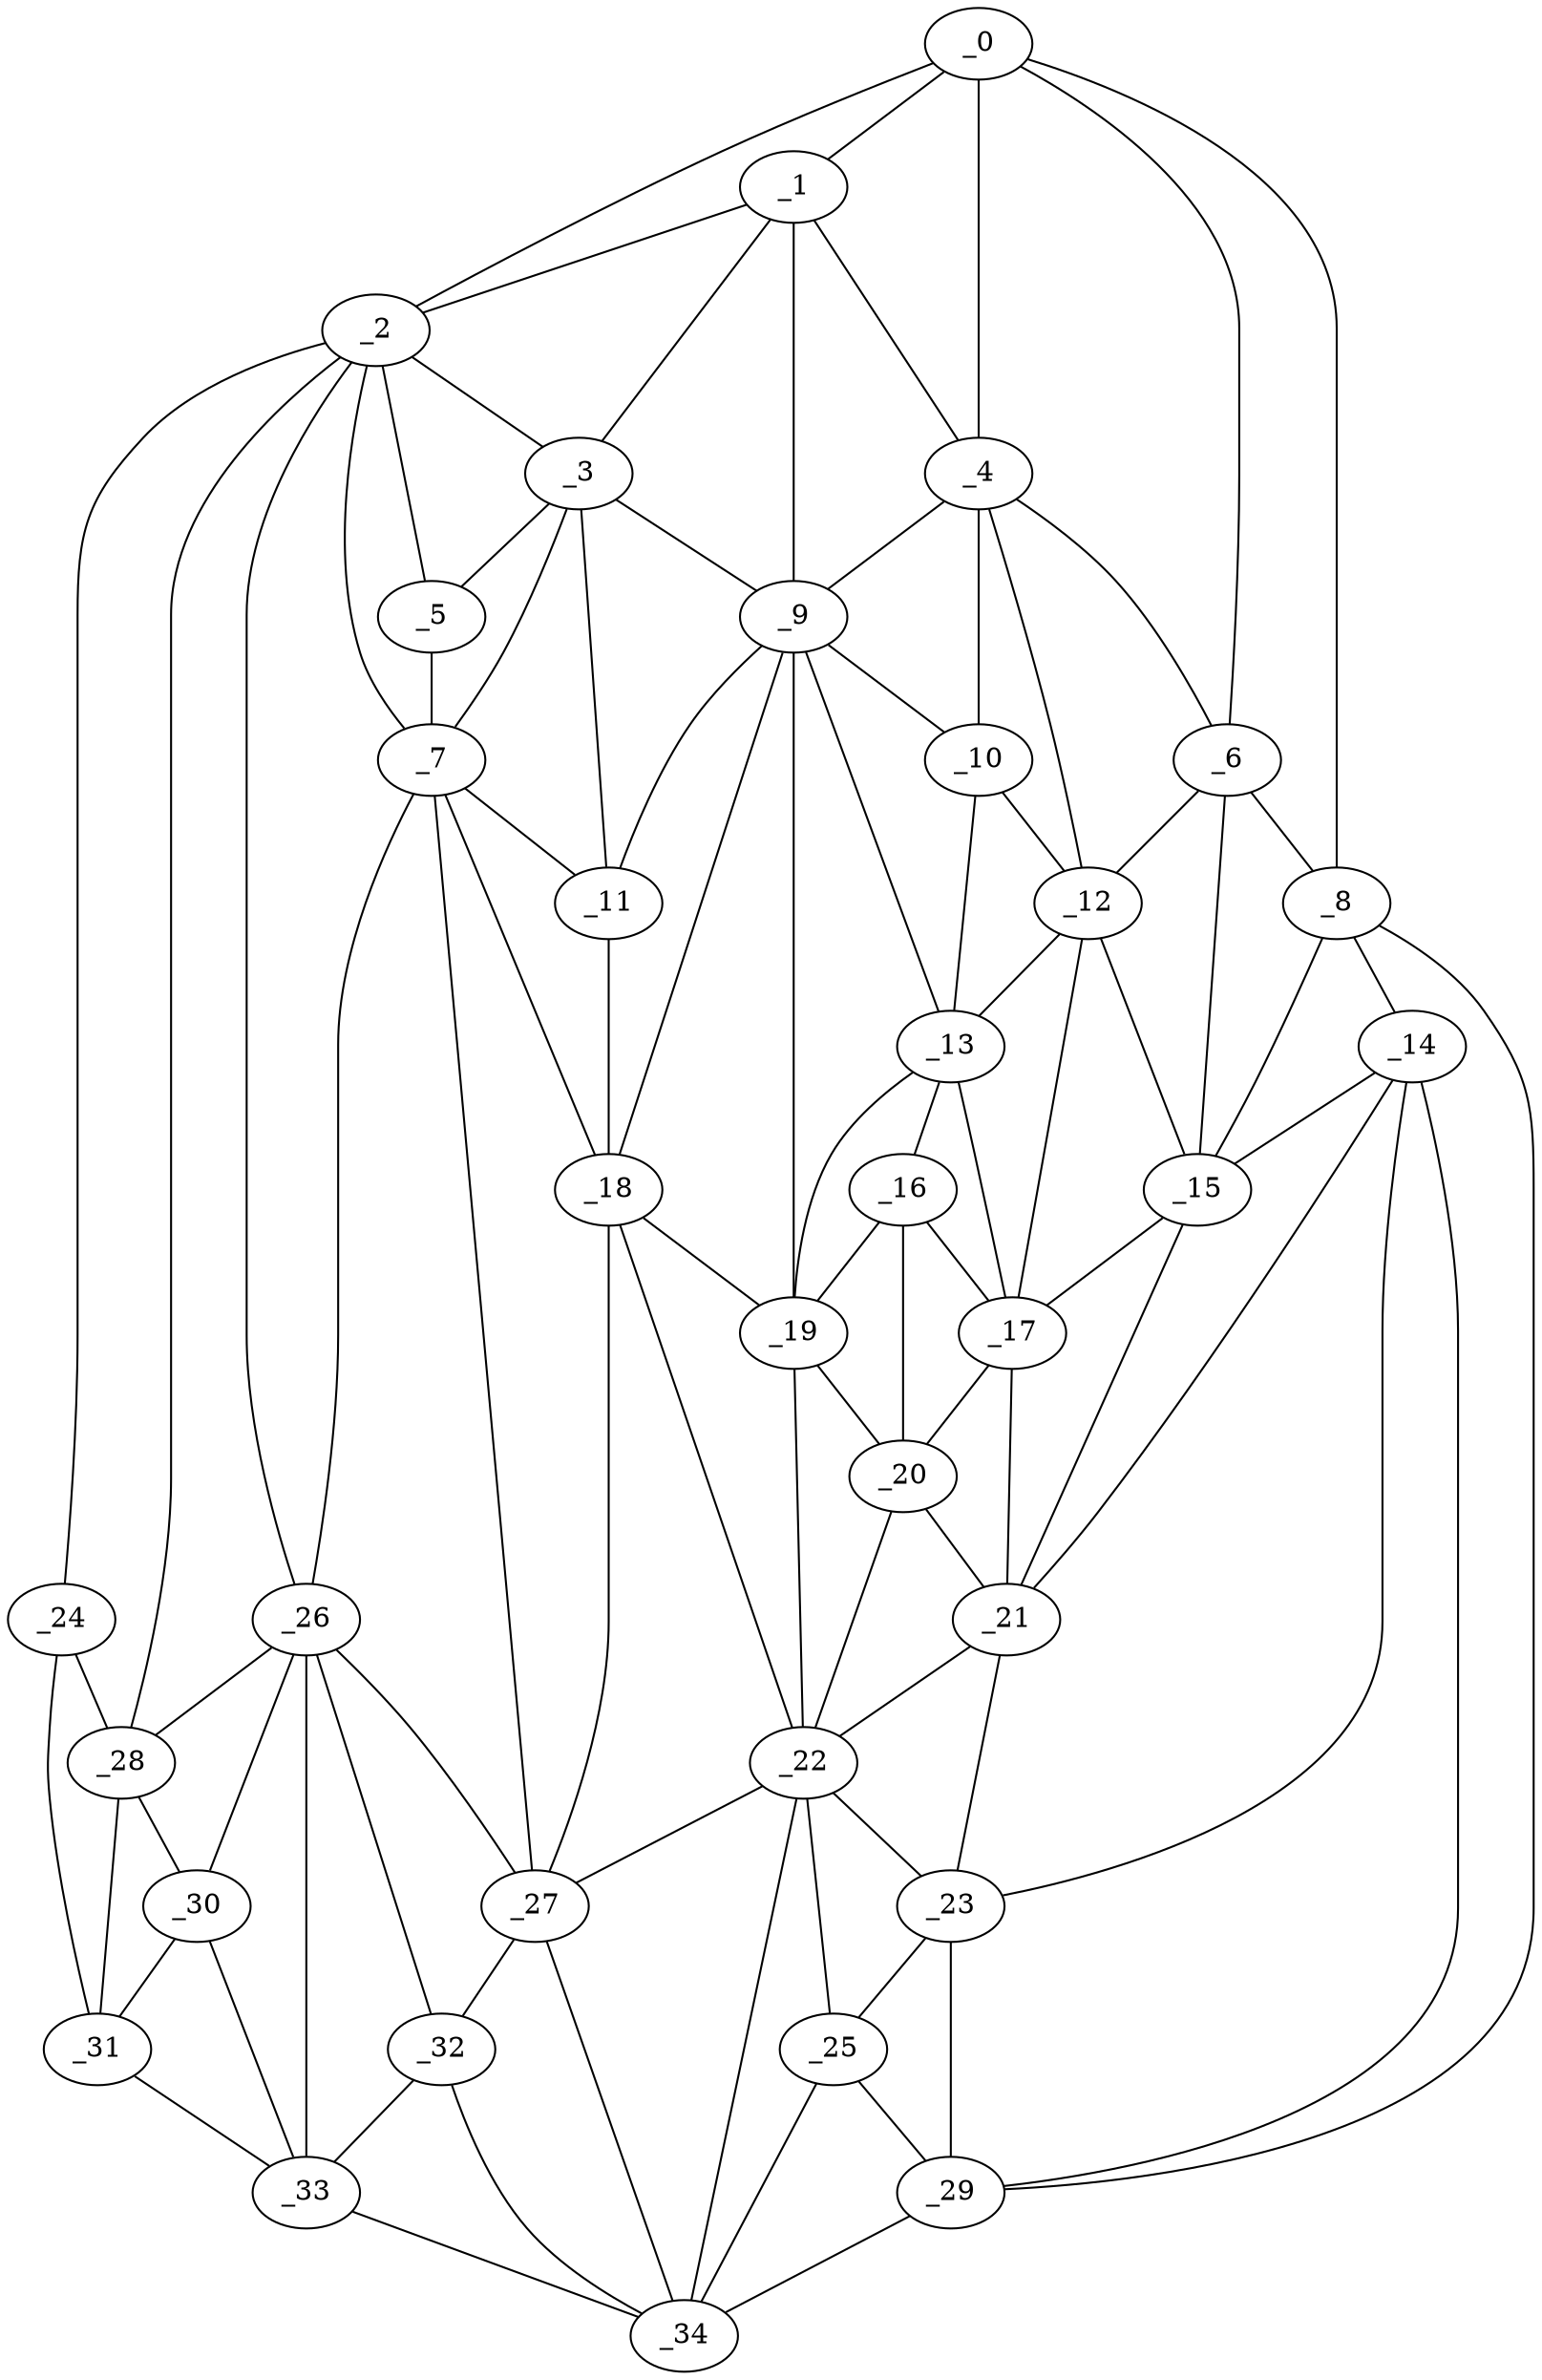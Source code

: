 graph "obj93__50.gxl" {
	_0	 [x=37,
		y=8];
	_1	 [x=39,
		y=44];
	_0 -- _1	 [valence=2];
	_2	 [x=40,
		y=88];
	_0 -- _2	 [valence=1];
	_4	 [x=45,
		y=27];
	_0 -- _4	 [valence=2];
	_6	 [x=47,
		y=9];
	_0 -- _6	 [valence=2];
	_8	 [x=51,
		y=3];
	_0 -- _8	 [valence=1];
	_1 -- _2	 [valence=2];
	_3	 [x=43,
		y=53];
	_1 -- _3	 [valence=1];
	_1 -- _4	 [valence=2];
	_9	 [x=51,
		y=38];
	_1 -- _9	 [valence=2];
	_2 -- _3	 [valence=2];
	_5	 [x=45,
		y=74];
	_2 -- _5	 [valence=2];
	_7	 [x=50,
		y=70];
	_2 -- _7	 [valence=2];
	_24	 [x=82,
		y=120];
	_2 -- _24	 [valence=1];
	_26	 [x=89,
		y=82];
	_2 -- _26	 [valence=2];
	_28	 [x=92,
		y=102];
	_2 -- _28	 [valence=1];
	_3 -- _5	 [valence=2];
	_3 -- _7	 [valence=2];
	_3 -- _9	 [valence=1];
	_11	 [x=52,
		y=53];
	_3 -- _11	 [valence=2];
	_4 -- _6	 [valence=2];
	_4 -- _9	 [valence=1];
	_10	 [x=52,
		y=31];
	_4 -- _10	 [valence=2];
	_12	 [x=56,
		y=26];
	_4 -- _12	 [valence=1];
	_5 -- _7	 [valence=1];
	_6 -- _8	 [valence=1];
	_6 -- _12	 [valence=2];
	_15	 [x=64,
		y=11];
	_6 -- _15	 [valence=2];
	_7 -- _11	 [valence=1];
	_18	 [x=67,
		y=45];
	_7 -- _18	 [valence=2];
	_7 -- _26	 [valence=1];
	_27	 [x=91,
		y=71];
	_7 -- _27	 [valence=2];
	_14	 [x=63,
		y=6];
	_8 -- _14	 [valence=2];
	_8 -- _15	 [valence=2];
	_29	 [x=94,
		y=8];
	_8 -- _29	 [valence=1];
	_9 -- _10	 [valence=1];
	_9 -- _11	 [valence=2];
	_13	 [x=58,
		y=29];
	_9 -- _13	 [valence=1];
	_9 -- _18	 [valence=2];
	_19	 [x=68,
		y=36];
	_9 -- _19	 [valence=2];
	_10 -- _12	 [valence=1];
	_10 -- _13	 [valence=2];
	_11 -- _18	 [valence=1];
	_12 -- _13	 [valence=2];
	_12 -- _15	 [valence=1];
	_17	 [x=66,
		y=19];
	_12 -- _17	 [valence=1];
	_16	 [x=65,
		y=30];
	_13 -- _16	 [valence=1];
	_13 -- _17	 [valence=2];
	_13 -- _19	 [valence=2];
	_14 -- _15	 [valence=2];
	_21	 [x=74,
		y=19];
	_14 -- _21	 [valence=2];
	_23	 [x=82,
		y=18];
	_14 -- _23	 [valence=2];
	_14 -- _29	 [valence=1];
	_15 -- _17	 [valence=2];
	_15 -- _21	 [valence=1];
	_16 -- _17	 [valence=2];
	_16 -- _19	 [valence=2];
	_20	 [x=73,
		y=27];
	_16 -- _20	 [valence=1];
	_17 -- _20	 [valence=2];
	_17 -- _21	 [valence=1];
	_18 -- _19	 [valence=2];
	_22	 [x=79,
		y=27];
	_18 -- _22	 [valence=1];
	_18 -- _27	 [valence=2];
	_19 -- _20	 [valence=2];
	_19 -- _22	 [valence=2];
	_20 -- _21	 [valence=2];
	_20 -- _22	 [valence=2];
	_21 -- _22	 [valence=2];
	_21 -- _23	 [valence=2];
	_22 -- _23	 [valence=1];
	_25	 [x=89,
		y=17];
	_22 -- _25	 [valence=2];
	_22 -- _27	 [valence=2];
	_34	 [x=97,
		y=23];
	_22 -- _34	 [valence=2];
	_23 -- _25	 [valence=2];
	_23 -- _29	 [valence=2];
	_24 -- _28	 [valence=2];
	_31	 [x=95,
		y=110];
	_24 -- _31	 [valence=1];
	_25 -- _29	 [valence=1];
	_25 -- _34	 [valence=1];
	_26 -- _27	 [valence=2];
	_26 -- _28	 [valence=2];
	_30	 [x=95,
		y=90];
	_26 -- _30	 [valence=2];
	_32	 [x=96,
		y=72];
	_26 -- _32	 [valence=2];
	_33	 [x=96,
		y=86];
	_26 -- _33	 [valence=2];
	_27 -- _32	 [valence=1];
	_27 -- _34	 [valence=1];
	_28 -- _30	 [valence=2];
	_28 -- _31	 [valence=2];
	_29 -- _34	 [valence=1];
	_30 -- _31	 [valence=2];
	_30 -- _33	 [valence=2];
	_31 -- _33	 [valence=1];
	_32 -- _33	 [valence=1];
	_32 -- _34	 [valence=2];
	_33 -- _34	 [valence=1];
}
